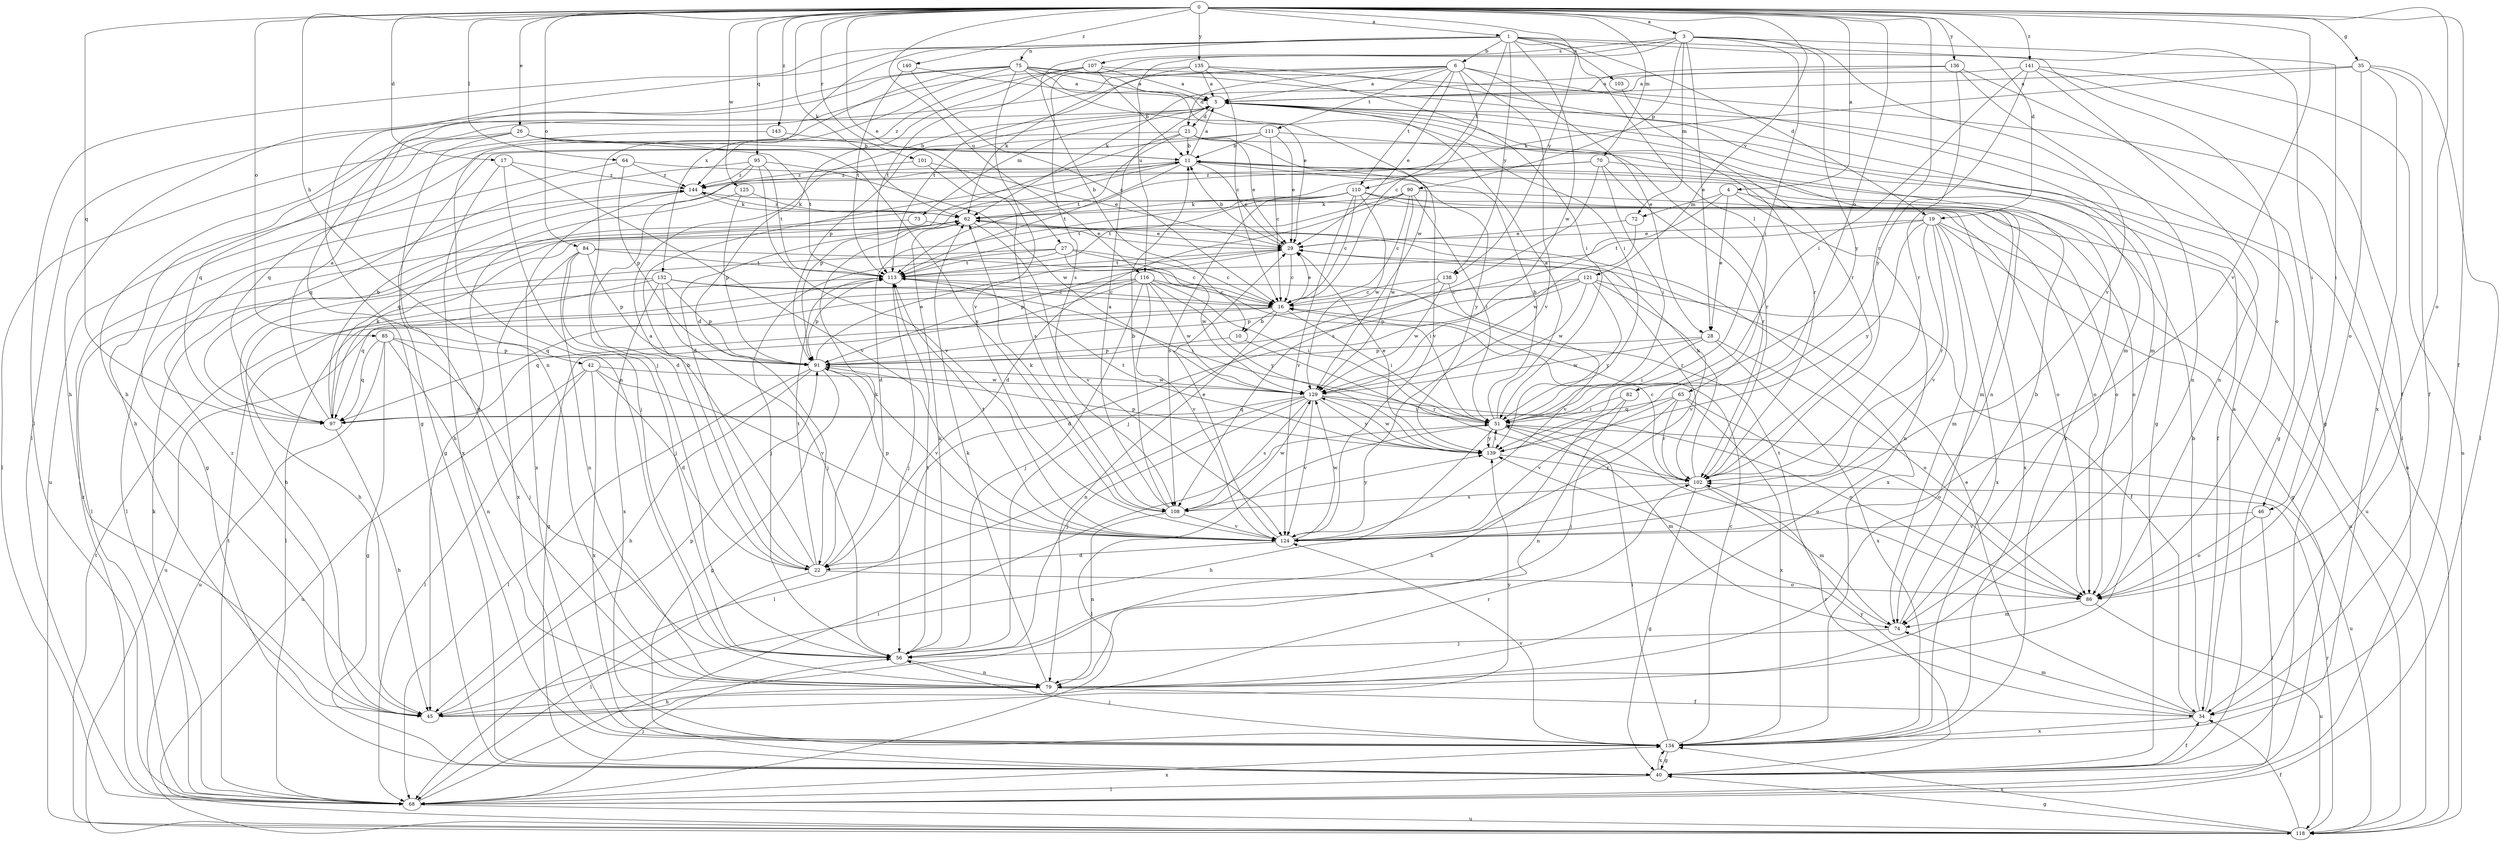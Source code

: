 strict digraph  {
0;
1;
3;
4;
5;
6;
10;
11;
16;
17;
19;
21;
22;
26;
27;
28;
29;
34;
35;
40;
42;
45;
46;
51;
56;
62;
64;
65;
68;
70;
72;
73;
74;
75;
79;
82;
84;
85;
86;
90;
91;
95;
97;
101;
102;
103;
107;
108;
110;
111;
113;
116;
118;
121;
124;
125;
129;
132;
134;
135;
136;
138;
139;
140;
141;
143;
144;
0 -> 1  [label=a];
0 -> 3  [label=a];
0 -> 4  [label=a];
0 -> 17  [label=d];
0 -> 19  [label=d];
0 -> 26  [label=e];
0 -> 27  [label=e];
0 -> 34  [label=f];
0 -> 35  [label=g];
0 -> 42  [label=h];
0 -> 62  [label=k];
0 -> 64  [label=l];
0 -> 70  [label=m];
0 -> 82  [label=o];
0 -> 84  [label=o];
0 -> 85  [label=o];
0 -> 86  [label=o];
0 -> 95  [label=q];
0 -> 97  [label=q];
0 -> 101  [label=r];
0 -> 102  [label=r];
0 -> 116  [label=u];
0 -> 121  [label=v];
0 -> 124  [label=v];
0 -> 125  [label=w];
0 -> 135  [label=y];
0 -> 136  [label=y];
0 -> 138  [label=y];
0 -> 140  [label=z];
0 -> 141  [label=z];
0 -> 143  [label=z];
1 -> 6  [label=b];
1 -> 10  [label=b];
1 -> 19  [label=d];
1 -> 46  [label=i];
1 -> 65  [label=l];
1 -> 68  [label=l];
1 -> 75  [label=n];
1 -> 79  [label=n];
1 -> 86  [label=o];
1 -> 103  [label=s];
1 -> 110  [label=t];
1 -> 129  [label=w];
1 -> 132  [label=x];
1 -> 138  [label=y];
3 -> 28  [label=e];
3 -> 46  [label=i];
3 -> 51  [label=i];
3 -> 72  [label=m];
3 -> 90  [label=p];
3 -> 107  [label=s];
3 -> 108  [label=s];
3 -> 116  [label=u];
3 -> 124  [label=v];
3 -> 139  [label=y];
4 -> 28  [label=e];
4 -> 56  [label=j];
4 -> 72  [label=m];
4 -> 79  [label=n];
4 -> 86  [label=o];
5 -> 21  [label=d];
5 -> 40  [label=g];
5 -> 73  [label=m];
5 -> 79  [label=n];
5 -> 91  [label=p];
5 -> 102  [label=r];
5 -> 118  [label=u];
6 -> 5  [label=a];
6 -> 16  [label=c];
6 -> 21  [label=d];
6 -> 28  [label=e];
6 -> 29  [label=e];
6 -> 40  [label=g];
6 -> 45  [label=h];
6 -> 110  [label=t];
6 -> 111  [label=t];
6 -> 113  [label=t];
6 -> 124  [label=v];
10 -> 91  [label=p];
10 -> 102  [label=r];
11 -> 5  [label=a];
11 -> 29  [label=e];
11 -> 91  [label=p];
11 -> 113  [label=t];
11 -> 139  [label=y];
11 -> 144  [label=z];
16 -> 10  [label=b];
16 -> 29  [label=e];
16 -> 51  [label=i];
16 -> 79  [label=n];
16 -> 97  [label=q];
16 -> 118  [label=u];
17 -> 56  [label=j];
17 -> 124  [label=v];
17 -> 134  [label=x];
17 -> 144  [label=z];
19 -> 29  [label=e];
19 -> 40  [label=g];
19 -> 74  [label=m];
19 -> 102  [label=r];
19 -> 113  [label=t];
19 -> 118  [label=u];
19 -> 124  [label=v];
19 -> 134  [label=x];
19 -> 139  [label=y];
21 -> 11  [label=b];
21 -> 22  [label=d];
21 -> 29  [label=e];
21 -> 113  [label=t];
21 -> 118  [label=u];
21 -> 124  [label=v];
21 -> 134  [label=x];
22 -> 5  [label=a];
22 -> 11  [label=b];
22 -> 62  [label=k];
22 -> 68  [label=l];
22 -> 86  [label=o];
22 -> 113  [label=t];
26 -> 11  [label=b];
26 -> 45  [label=h];
26 -> 79  [label=n];
26 -> 97  [label=q];
26 -> 108  [label=s];
26 -> 113  [label=t];
27 -> 16  [label=c];
27 -> 45  [label=h];
27 -> 51  [label=i];
27 -> 56  [label=j];
27 -> 113  [label=t];
27 -> 129  [label=w];
28 -> 51  [label=i];
28 -> 86  [label=o];
28 -> 91  [label=p];
28 -> 129  [label=w];
28 -> 134  [label=x];
29 -> 11  [label=b];
29 -> 16  [label=c];
29 -> 91  [label=p];
29 -> 102  [label=r];
29 -> 113  [label=t];
34 -> 5  [label=a];
34 -> 11  [label=b];
34 -> 29  [label=e];
34 -> 74  [label=m];
34 -> 102  [label=r];
34 -> 134  [label=x];
35 -> 5  [label=a];
35 -> 34  [label=f];
35 -> 62  [label=k];
35 -> 68  [label=l];
35 -> 86  [label=o];
35 -> 134  [label=x];
40 -> 34  [label=f];
40 -> 68  [label=l];
40 -> 134  [label=x];
40 -> 139  [label=y];
42 -> 22  [label=d];
42 -> 68  [label=l];
42 -> 118  [label=u];
42 -> 124  [label=v];
42 -> 129  [label=w];
42 -> 134  [label=x];
45 -> 91  [label=p];
45 -> 102  [label=r];
45 -> 139  [label=y];
45 -> 144  [label=z];
46 -> 68  [label=l];
46 -> 86  [label=o];
46 -> 124  [label=v];
51 -> 5  [label=a];
51 -> 11  [label=b];
51 -> 45  [label=h];
51 -> 68  [label=l];
51 -> 74  [label=m];
51 -> 86  [label=o];
51 -> 118  [label=u];
51 -> 139  [label=y];
56 -> 62  [label=k];
56 -> 79  [label=n];
56 -> 113  [label=t];
62 -> 29  [label=e];
62 -> 68  [label=l];
62 -> 124  [label=v];
62 -> 134  [label=x];
62 -> 144  [label=z];
64 -> 40  [label=g];
64 -> 74  [label=m];
64 -> 91  [label=p];
64 -> 144  [label=z];
65 -> 56  [label=j];
65 -> 86  [label=o];
65 -> 97  [label=q];
65 -> 102  [label=r];
65 -> 124  [label=v];
65 -> 134  [label=x];
68 -> 51  [label=i];
68 -> 56  [label=j];
68 -> 62  [label=k];
68 -> 113  [label=t];
68 -> 118  [label=u];
68 -> 134  [label=x];
68 -> 144  [label=z];
70 -> 34  [label=f];
70 -> 45  [label=h];
70 -> 51  [label=i];
70 -> 102  [label=r];
70 -> 108  [label=s];
70 -> 144  [label=z];
72 -> 29  [label=e];
72 -> 129  [label=w];
73 -> 29  [label=e];
73 -> 68  [label=l];
74 -> 11  [label=b];
74 -> 56  [label=j];
74 -> 113  [label=t];
75 -> 5  [label=a];
75 -> 29  [label=e];
75 -> 40  [label=g];
75 -> 45  [label=h];
75 -> 51  [label=i];
75 -> 56  [label=j];
75 -> 74  [label=m];
75 -> 79  [label=n];
75 -> 124  [label=v];
75 -> 129  [label=w];
79 -> 34  [label=f];
79 -> 45  [label=h];
79 -> 62  [label=k];
82 -> 45  [label=h];
82 -> 51  [label=i];
82 -> 79  [label=n];
84 -> 16  [label=c];
84 -> 56  [label=j];
84 -> 79  [label=n];
84 -> 91  [label=p];
84 -> 113  [label=t];
84 -> 134  [label=x];
85 -> 40  [label=g];
85 -> 56  [label=j];
85 -> 79  [label=n];
85 -> 91  [label=p];
85 -> 97  [label=q];
85 -> 118  [label=u];
86 -> 74  [label=m];
86 -> 118  [label=u];
90 -> 16  [label=c];
90 -> 22  [label=d];
90 -> 51  [label=i];
90 -> 62  [label=k];
90 -> 86  [label=o];
90 -> 113  [label=t];
90 -> 129  [label=w];
91 -> 29  [label=e];
91 -> 40  [label=g];
91 -> 45  [label=h];
91 -> 68  [label=l];
91 -> 124  [label=v];
91 -> 129  [label=w];
95 -> 22  [label=d];
95 -> 97  [label=q];
95 -> 113  [label=t];
95 -> 124  [label=v];
95 -> 129  [label=w];
95 -> 144  [label=z];
97 -> 5  [label=a];
97 -> 11  [label=b];
97 -> 45  [label=h];
97 -> 62  [label=k];
101 -> 29  [label=e];
101 -> 108  [label=s];
101 -> 144  [label=z];
102 -> 16  [label=c];
102 -> 40  [label=g];
102 -> 62  [label=k];
102 -> 74  [label=m];
102 -> 108  [label=s];
103 -> 102  [label=r];
107 -> 5  [label=a];
107 -> 11  [label=b];
107 -> 22  [label=d];
107 -> 68  [label=l];
107 -> 113  [label=t];
107 -> 144  [label=z];
108 -> 5  [label=a];
108 -> 11  [label=b];
108 -> 62  [label=k];
108 -> 79  [label=n];
108 -> 124  [label=v];
108 -> 129  [label=w];
108 -> 139  [label=y];
110 -> 16  [label=c];
110 -> 22  [label=d];
110 -> 62  [label=k];
110 -> 86  [label=o];
110 -> 108  [label=s];
110 -> 113  [label=t];
110 -> 118  [label=u];
110 -> 124  [label=v];
110 -> 129  [label=w];
110 -> 134  [label=x];
111 -> 11  [label=b];
111 -> 16  [label=c];
111 -> 29  [label=e];
111 -> 40  [label=g];
111 -> 97  [label=q];
111 -> 102  [label=r];
113 -> 16  [label=c];
113 -> 56  [label=j];
113 -> 91  [label=p];
116 -> 16  [label=c];
116 -> 40  [label=g];
116 -> 51  [label=i];
116 -> 56  [label=j];
116 -> 68  [label=l];
116 -> 97  [label=q];
116 -> 124  [label=v];
116 -> 129  [label=w];
116 -> 139  [label=y];
118 -> 34  [label=f];
118 -> 40  [label=g];
118 -> 102  [label=r];
118 -> 113  [label=t];
118 -> 134  [label=x];
121 -> 16  [label=c];
121 -> 22  [label=d];
121 -> 34  [label=f];
121 -> 91  [label=p];
121 -> 124  [label=v];
121 -> 129  [label=w];
121 -> 139  [label=y];
124 -> 22  [label=d];
124 -> 29  [label=e];
124 -> 91  [label=p];
124 -> 113  [label=t];
124 -> 129  [label=w];
125 -> 62  [label=k];
125 -> 91  [label=p];
125 -> 97  [label=q];
129 -> 51  [label=i];
129 -> 56  [label=j];
129 -> 68  [label=l];
129 -> 86  [label=o];
129 -> 97  [label=q];
129 -> 108  [label=s];
129 -> 124  [label=v];
129 -> 139  [label=y];
132 -> 16  [label=c];
132 -> 45  [label=h];
132 -> 51  [label=i];
132 -> 56  [label=j];
132 -> 91  [label=p];
132 -> 97  [label=q];
132 -> 134  [label=x];
134 -> 16  [label=c];
134 -> 40  [label=g];
134 -> 51  [label=i];
134 -> 56  [label=j];
134 -> 124  [label=v];
135 -> 5  [label=a];
135 -> 16  [label=c];
135 -> 51  [label=i];
135 -> 62  [label=k];
135 -> 68  [label=l];
135 -> 74  [label=m];
136 -> 5  [label=a];
136 -> 40  [label=g];
136 -> 62  [label=k];
136 -> 79  [label=n];
136 -> 102  [label=r];
138 -> 16  [label=c];
138 -> 91  [label=p];
138 -> 124  [label=v];
138 -> 129  [label=w];
139 -> 29  [label=e];
139 -> 51  [label=i];
139 -> 91  [label=p];
139 -> 102  [label=r];
139 -> 113  [label=t];
139 -> 129  [label=w];
140 -> 5  [label=a];
140 -> 16  [label=c];
140 -> 113  [label=t];
141 -> 5  [label=a];
141 -> 34  [label=f];
141 -> 51  [label=i];
141 -> 79  [label=n];
141 -> 118  [label=u];
141 -> 139  [label=y];
143 -> 11  [label=b];
143 -> 68  [label=l];
144 -> 62  [label=k];
144 -> 86  [label=o];
144 -> 134  [label=x];
}
